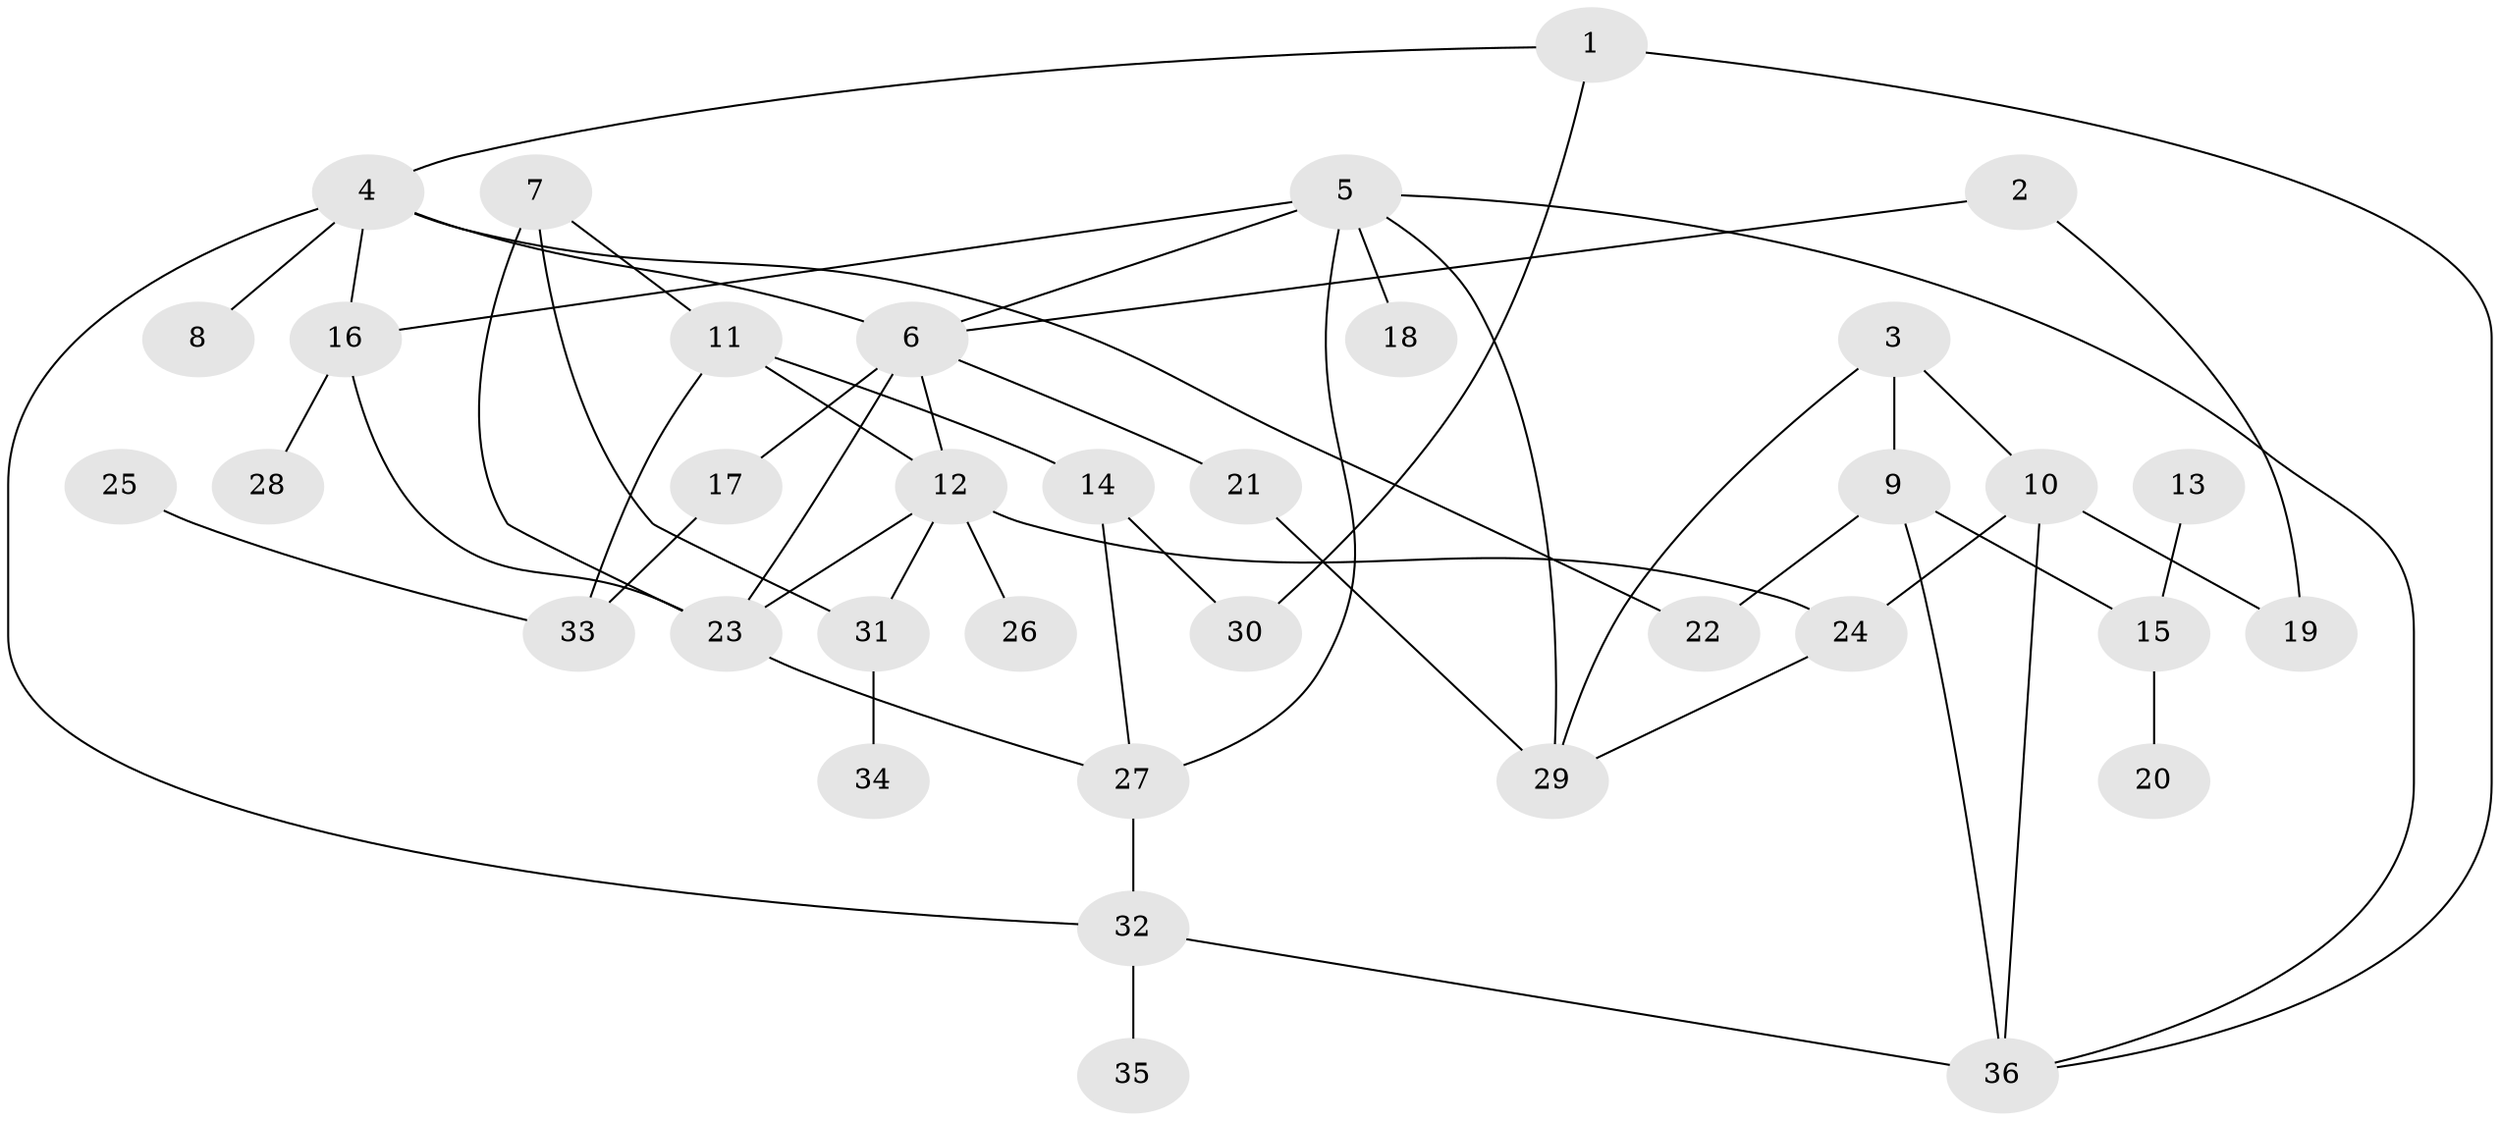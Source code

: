 // original degree distribution, {5: 0.1016949152542373, 4: 0.1694915254237288, 6: 0.03389830508474576, 1: 0.2711864406779661, 7: 0.01694915254237288, 2: 0.288135593220339, 3: 0.11864406779661017}
// Generated by graph-tools (version 1.1) at 2025/36/03/04/25 23:36:14]
// undirected, 36 vertices, 54 edges
graph export_dot {
  node [color=gray90,style=filled];
  1;
  2;
  3;
  4;
  5;
  6;
  7;
  8;
  9;
  10;
  11;
  12;
  13;
  14;
  15;
  16;
  17;
  18;
  19;
  20;
  21;
  22;
  23;
  24;
  25;
  26;
  27;
  28;
  29;
  30;
  31;
  32;
  33;
  34;
  35;
  36;
  1 -- 4 [weight=1.0];
  1 -- 30 [weight=2.0];
  1 -- 36 [weight=1.0];
  2 -- 6 [weight=1.0];
  2 -- 19 [weight=1.0];
  3 -- 9 [weight=1.0];
  3 -- 10 [weight=1.0];
  3 -- 29 [weight=1.0];
  4 -- 6 [weight=1.0];
  4 -- 8 [weight=1.0];
  4 -- 16 [weight=1.0];
  4 -- 22 [weight=1.0];
  4 -- 32 [weight=1.0];
  5 -- 6 [weight=1.0];
  5 -- 16 [weight=1.0];
  5 -- 18 [weight=1.0];
  5 -- 27 [weight=1.0];
  5 -- 29 [weight=1.0];
  5 -- 36 [weight=1.0];
  6 -- 12 [weight=1.0];
  6 -- 17 [weight=1.0];
  6 -- 21 [weight=1.0];
  6 -- 23 [weight=2.0];
  7 -- 11 [weight=1.0];
  7 -- 23 [weight=1.0];
  7 -- 31 [weight=1.0];
  9 -- 15 [weight=1.0];
  9 -- 22 [weight=1.0];
  9 -- 36 [weight=2.0];
  10 -- 19 [weight=1.0];
  10 -- 24 [weight=1.0];
  10 -- 36 [weight=1.0];
  11 -- 12 [weight=1.0];
  11 -- 14 [weight=1.0];
  11 -- 33 [weight=1.0];
  12 -- 23 [weight=1.0];
  12 -- 24 [weight=1.0];
  12 -- 26 [weight=1.0];
  12 -- 31 [weight=1.0];
  13 -- 15 [weight=1.0];
  14 -- 27 [weight=1.0];
  14 -- 30 [weight=1.0];
  15 -- 20 [weight=1.0];
  16 -- 23 [weight=1.0];
  16 -- 28 [weight=1.0];
  17 -- 33 [weight=1.0];
  21 -- 29 [weight=1.0];
  23 -- 27 [weight=1.0];
  24 -- 29 [weight=1.0];
  25 -- 33 [weight=1.0];
  27 -- 32 [weight=1.0];
  31 -- 34 [weight=1.0];
  32 -- 35 [weight=1.0];
  32 -- 36 [weight=1.0];
}
